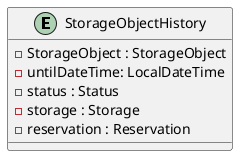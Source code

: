@startuml
'https://plantuml.com/sequence-diagram

entity StorageObjectHistory {
    - StorageObject : StorageObject
    - untilDateTime: LocalDateTime
    - status : Status
    - storage : Storage
    - reservation : Reservation
}

@enduml